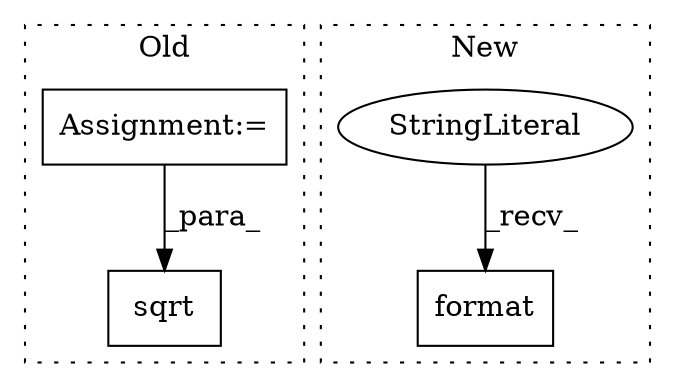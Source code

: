 digraph G {
subgraph cluster0 {
1 [label="sqrt" a="32" s="520,550" l="5,1" shape="box"];
4 [label="Assignment:=" a="7" s="481" l="1" shape="box"];
label = "Old";
style="dotted";
}
subgraph cluster1 {
2 [label="format" a="32" s="606,628" l="7,1" shape="box"];
3 [label="StringLiteral" a="45" s="515" l="90" shape="ellipse"];
label = "New";
style="dotted";
}
3 -> 2 [label="_recv_"];
4 -> 1 [label="_para_"];
}